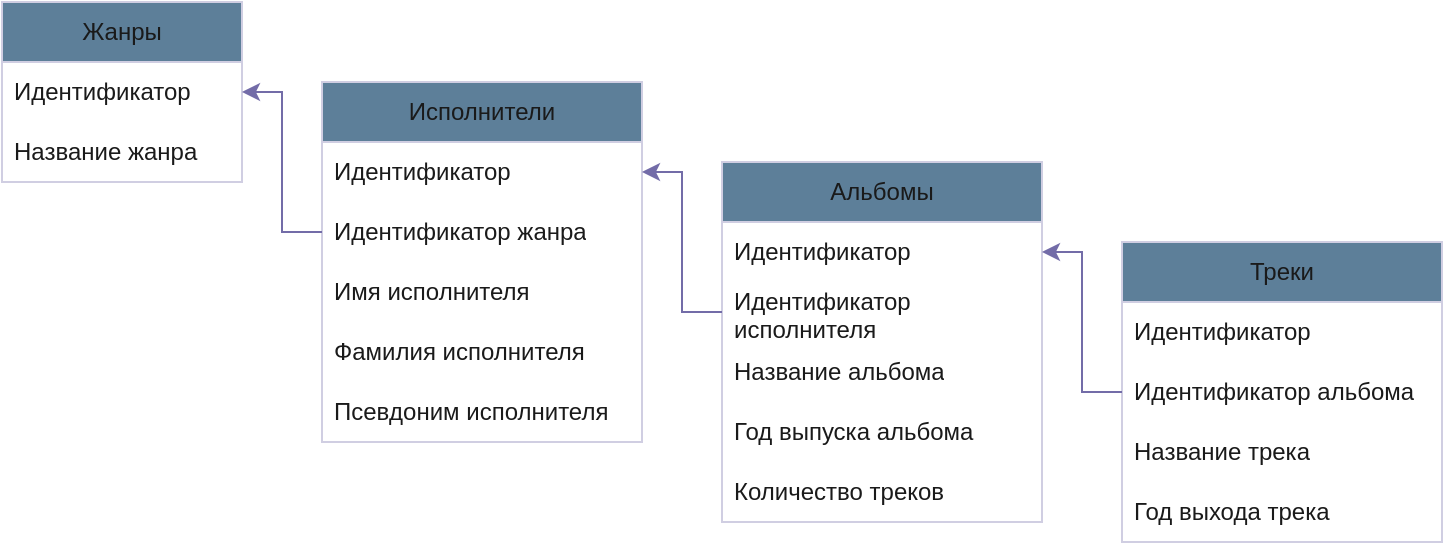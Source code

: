 <mxfile version="21.2.7" type="github">
  <diagram name="Страница 1" id="z72aRH2aZWQTZIi0aQun">
    <mxGraphModel dx="794" dy="430" grid="0" gridSize="10" guides="1" tooltips="1" connect="1" arrows="1" fold="1" page="1" pageScale="1" pageWidth="827" pageHeight="1169" background="none" math="0" shadow="0">
      <root>
        <mxCell id="0" />
        <mxCell id="1" parent="0" />
        <mxCell id="QeCSoOXMj8sNuEBx-2E_-4" value="Жанры" style="swimlane;fontStyle=0;childLayout=stackLayout;horizontal=1;startSize=30;horizontalStack=0;resizeParent=1;resizeParentMax=0;resizeLast=0;collapsible=1;marginBottom=0;whiteSpace=wrap;html=1;fillColor=#5D7F99;strokeColor=#D0CEE2;labelBackgroundColor=none;fontColor=#1A1A1A;" vertex="1" parent="1">
          <mxGeometry x="40" y="40" width="120" height="90" as="geometry">
            <mxRectangle x="40" y="40" width="80" height="30" as="alternateBounds" />
          </mxGeometry>
        </mxCell>
        <mxCell id="QeCSoOXMj8sNuEBx-2E_-27" value="Идентификатор" style="text;strokeColor=none;fillColor=none;align=left;verticalAlign=middle;spacingLeft=4;spacingRight=4;overflow=hidden;points=[[0,0.5],[1,0.5]];portConstraint=eastwest;rotatable=0;whiteSpace=wrap;html=1;labelBackgroundColor=none;fontColor=#1A1A1A;" vertex="1" parent="QeCSoOXMj8sNuEBx-2E_-4">
          <mxGeometry y="30" width="120" height="30" as="geometry" />
        </mxCell>
        <mxCell id="QeCSoOXMj8sNuEBx-2E_-5" value="Название жанра" style="text;strokeColor=none;fillColor=none;align=left;verticalAlign=middle;spacingLeft=4;spacingRight=4;overflow=hidden;points=[[0,0.5],[1,0.5]];portConstraint=eastwest;rotatable=0;whiteSpace=wrap;html=1;labelBackgroundColor=none;fontColor=#1A1A1A;" vertex="1" parent="QeCSoOXMj8sNuEBx-2E_-4">
          <mxGeometry y="60" width="120" height="30" as="geometry" />
        </mxCell>
        <mxCell id="QeCSoOXMj8sNuEBx-2E_-8" value="Исполнители" style="swimlane;fontStyle=0;childLayout=stackLayout;horizontal=1;startSize=30;horizontalStack=0;resizeParent=1;resizeParentMax=0;resizeLast=0;collapsible=1;marginBottom=0;whiteSpace=wrap;html=1;fillColor=#5D7F99;strokeColor=#D0CEE2;labelBackgroundColor=none;fontColor=#1A1A1A;" vertex="1" parent="1">
          <mxGeometry x="200" y="80" width="160" height="180" as="geometry" />
        </mxCell>
        <mxCell id="QeCSoOXMj8sNuEBx-2E_-9" value="Идентификатор" style="text;strokeColor=none;fillColor=none;align=left;verticalAlign=middle;spacingLeft=4;spacingRight=4;overflow=hidden;points=[[0,0.5],[1,0.5]];portConstraint=eastwest;rotatable=0;whiteSpace=wrap;html=1;labelBackgroundColor=none;fontColor=#1A1A1A;" vertex="1" parent="QeCSoOXMj8sNuEBx-2E_-8">
          <mxGeometry y="30" width="160" height="30" as="geometry" />
        </mxCell>
        <mxCell id="QeCSoOXMj8sNuEBx-2E_-10" value="Идентификатор жанра" style="text;strokeColor=none;fillColor=none;align=left;verticalAlign=middle;spacingLeft=4;spacingRight=4;overflow=hidden;points=[[0,0.5],[1,0.5]];portConstraint=eastwest;rotatable=0;whiteSpace=wrap;html=1;labelBackgroundColor=none;fontColor=#1A1A1A;" vertex="1" parent="QeCSoOXMj8sNuEBx-2E_-8">
          <mxGeometry y="60" width="160" height="30" as="geometry" />
        </mxCell>
        <mxCell id="QeCSoOXMj8sNuEBx-2E_-11" value="Имя исполнителя" style="text;strokeColor=none;fillColor=none;align=left;verticalAlign=middle;spacingLeft=4;spacingRight=4;overflow=hidden;points=[[0,0.5],[1,0.5]];portConstraint=eastwest;rotatable=0;whiteSpace=wrap;html=1;labelBackgroundColor=none;fontColor=#1A1A1A;" vertex="1" parent="QeCSoOXMj8sNuEBx-2E_-8">
          <mxGeometry y="90" width="160" height="30" as="geometry" />
        </mxCell>
        <mxCell id="QeCSoOXMj8sNuEBx-2E_-30" value="Фамилия исполнителя" style="text;strokeColor=none;fillColor=none;align=left;verticalAlign=middle;spacingLeft=4;spacingRight=4;overflow=hidden;points=[[0,0.5],[1,0.5]];portConstraint=eastwest;rotatable=0;whiteSpace=wrap;html=1;labelBackgroundColor=none;fontColor=#1A1A1A;" vertex="1" parent="QeCSoOXMj8sNuEBx-2E_-8">
          <mxGeometry y="120" width="160" height="30" as="geometry" />
        </mxCell>
        <mxCell id="QeCSoOXMj8sNuEBx-2E_-39" value="Псевдоним исполнителя" style="text;strokeColor=none;fillColor=none;align=left;verticalAlign=middle;spacingLeft=4;spacingRight=4;overflow=hidden;points=[[0,0.5],[1,0.5]];portConstraint=eastwest;rotatable=0;whiteSpace=wrap;html=1;labelBackgroundColor=none;fontColor=#1A1A1A;" vertex="1" parent="QeCSoOXMj8sNuEBx-2E_-8">
          <mxGeometry y="150" width="160" height="30" as="geometry" />
        </mxCell>
        <mxCell id="QeCSoOXMj8sNuEBx-2E_-12" value="Альбомы" style="swimlane;fontStyle=0;childLayout=stackLayout;horizontal=1;startSize=30;horizontalStack=0;resizeParent=1;resizeParentMax=0;resizeLast=0;collapsible=1;marginBottom=0;whiteSpace=wrap;html=1;fillColor=#5D7F99;strokeColor=#D0CEE2;labelBackgroundColor=none;fontColor=#1A1A1A;" vertex="1" parent="1">
          <mxGeometry x="400" y="120" width="160" height="180" as="geometry" />
        </mxCell>
        <mxCell id="QeCSoOXMj8sNuEBx-2E_-13" value="Идентификатор" style="text;strokeColor=none;fillColor=none;align=left;verticalAlign=middle;spacingLeft=4;spacingRight=4;overflow=hidden;points=[[0,0.5],[1,0.5]];portConstraint=eastwest;rotatable=0;whiteSpace=wrap;html=1;labelBackgroundColor=none;fontColor=#1A1A1A;" vertex="1" parent="QeCSoOXMj8sNuEBx-2E_-12">
          <mxGeometry y="30" width="160" height="30" as="geometry" />
        </mxCell>
        <mxCell id="QeCSoOXMj8sNuEBx-2E_-14" value="Идентификатор исполнителя" style="text;strokeColor=none;fillColor=none;align=left;verticalAlign=middle;spacingLeft=4;spacingRight=4;overflow=hidden;points=[[0,0.5],[1,0.5]];portConstraint=eastwest;rotatable=0;whiteSpace=wrap;html=1;labelBackgroundColor=none;fontColor=#1A1A1A;" vertex="1" parent="QeCSoOXMj8sNuEBx-2E_-12">
          <mxGeometry y="60" width="160" height="30" as="geometry" />
        </mxCell>
        <mxCell id="QeCSoOXMj8sNuEBx-2E_-15" value="Название альбома" style="text;strokeColor=none;fillColor=none;align=left;verticalAlign=middle;spacingLeft=4;spacingRight=4;overflow=hidden;points=[[0,0.5],[1,0.5]];portConstraint=eastwest;rotatable=0;whiteSpace=wrap;html=1;labelBackgroundColor=none;fontColor=#1A1A1A;" vertex="1" parent="QeCSoOXMj8sNuEBx-2E_-12">
          <mxGeometry y="90" width="160" height="30" as="geometry" />
        </mxCell>
        <mxCell id="QeCSoOXMj8sNuEBx-2E_-40" value="Год выпуска альбома" style="text;strokeColor=none;fillColor=none;align=left;verticalAlign=middle;spacingLeft=4;spacingRight=4;overflow=hidden;points=[[0,0.5],[1,0.5]];portConstraint=eastwest;rotatable=0;whiteSpace=wrap;html=1;labelBackgroundColor=none;fontColor=#1A1A1A;" vertex="1" parent="QeCSoOXMj8sNuEBx-2E_-12">
          <mxGeometry y="120" width="160" height="30" as="geometry" />
        </mxCell>
        <mxCell id="QeCSoOXMj8sNuEBx-2E_-41" value="Количество треков" style="text;strokeColor=none;fillColor=none;align=left;verticalAlign=middle;spacingLeft=4;spacingRight=4;overflow=hidden;points=[[0,0.5],[1,0.5]];portConstraint=eastwest;rotatable=0;whiteSpace=wrap;html=1;labelBackgroundColor=none;fontColor=#1A1A1A;" vertex="1" parent="QeCSoOXMj8sNuEBx-2E_-12">
          <mxGeometry y="150" width="160" height="30" as="geometry" />
        </mxCell>
        <mxCell id="QeCSoOXMj8sNuEBx-2E_-16" value="Треки" style="swimlane;fontStyle=0;childLayout=stackLayout;horizontal=1;startSize=30;horizontalStack=0;resizeParent=1;resizeParentMax=0;resizeLast=0;collapsible=1;marginBottom=0;whiteSpace=wrap;html=1;fillColor=#5D7F99;strokeColor=#D0CEE2;labelBackgroundColor=none;fontColor=#1A1A1A;" vertex="1" parent="1">
          <mxGeometry x="600" y="160" width="160" height="150" as="geometry" />
        </mxCell>
        <mxCell id="QeCSoOXMj8sNuEBx-2E_-17" value="Идентификатор" style="text;strokeColor=none;fillColor=none;align=left;verticalAlign=middle;spacingLeft=4;spacingRight=4;overflow=hidden;points=[[0,0.5],[1,0.5]];portConstraint=eastwest;rotatable=0;whiteSpace=wrap;html=1;labelBackgroundColor=none;fontColor=#1A1A1A;" vertex="1" parent="QeCSoOXMj8sNuEBx-2E_-16">
          <mxGeometry y="30" width="160" height="30" as="geometry" />
        </mxCell>
        <mxCell id="QeCSoOXMj8sNuEBx-2E_-18" value="Идентификатор альбома" style="text;strokeColor=none;fillColor=none;align=left;verticalAlign=middle;spacingLeft=4;spacingRight=4;overflow=hidden;points=[[0,0.5],[1,0.5]];portConstraint=eastwest;rotatable=0;whiteSpace=wrap;html=1;labelBackgroundColor=none;fontColor=#1A1A1A;" vertex="1" parent="QeCSoOXMj8sNuEBx-2E_-16">
          <mxGeometry y="60" width="160" height="30" as="geometry" />
        </mxCell>
        <mxCell id="QeCSoOXMj8sNuEBx-2E_-19" value="Название трека" style="text;strokeColor=none;fillColor=none;align=left;verticalAlign=middle;spacingLeft=4;spacingRight=4;overflow=hidden;points=[[0,0.5],[1,0.5]];portConstraint=eastwest;rotatable=0;whiteSpace=wrap;html=1;labelBackgroundColor=none;fontColor=#1A1A1A;" vertex="1" parent="QeCSoOXMj8sNuEBx-2E_-16">
          <mxGeometry y="90" width="160" height="30" as="geometry" />
        </mxCell>
        <mxCell id="QeCSoOXMj8sNuEBx-2E_-36" value="Год выхода трека" style="text;strokeColor=none;fillColor=none;align=left;verticalAlign=middle;spacingLeft=4;spacingRight=4;overflow=hidden;points=[[0,0.5],[1,0.5]];portConstraint=eastwest;rotatable=0;whiteSpace=wrap;html=1;labelBackgroundColor=none;fontColor=#1A1A1A;" vertex="1" parent="QeCSoOXMj8sNuEBx-2E_-16">
          <mxGeometry y="120" width="160" height="30" as="geometry" />
        </mxCell>
        <mxCell id="QeCSoOXMj8sNuEBx-2E_-43" style="edgeStyle=orthogonalEdgeStyle;rounded=0;orthogonalLoop=1;jettySize=auto;html=1;strokeColor=#736CA8;fontColor=default;labelBackgroundColor=none;" edge="1" parent="1" source="QeCSoOXMj8sNuEBx-2E_-18" target="QeCSoOXMj8sNuEBx-2E_-13">
          <mxGeometry relative="1" as="geometry" />
        </mxCell>
        <mxCell id="QeCSoOXMj8sNuEBx-2E_-45" style="edgeStyle=orthogonalEdgeStyle;rounded=0;orthogonalLoop=1;jettySize=auto;html=1;strokeColor=#736CA8;fontColor=default;labelBackgroundColor=none;" edge="1" parent="1" source="QeCSoOXMj8sNuEBx-2E_-14" target="QeCSoOXMj8sNuEBx-2E_-9">
          <mxGeometry relative="1" as="geometry" />
        </mxCell>
        <mxCell id="QeCSoOXMj8sNuEBx-2E_-46" style="edgeStyle=orthogonalEdgeStyle;rounded=0;orthogonalLoop=1;jettySize=auto;html=1;entryX=1;entryY=0.5;entryDx=0;entryDy=0;strokeColor=#736CA8;fontColor=default;labelBackgroundColor=none;" edge="1" parent="1" source="QeCSoOXMj8sNuEBx-2E_-10" target="QeCSoOXMj8sNuEBx-2E_-27">
          <mxGeometry relative="1" as="geometry" />
        </mxCell>
      </root>
    </mxGraphModel>
  </diagram>
</mxfile>
